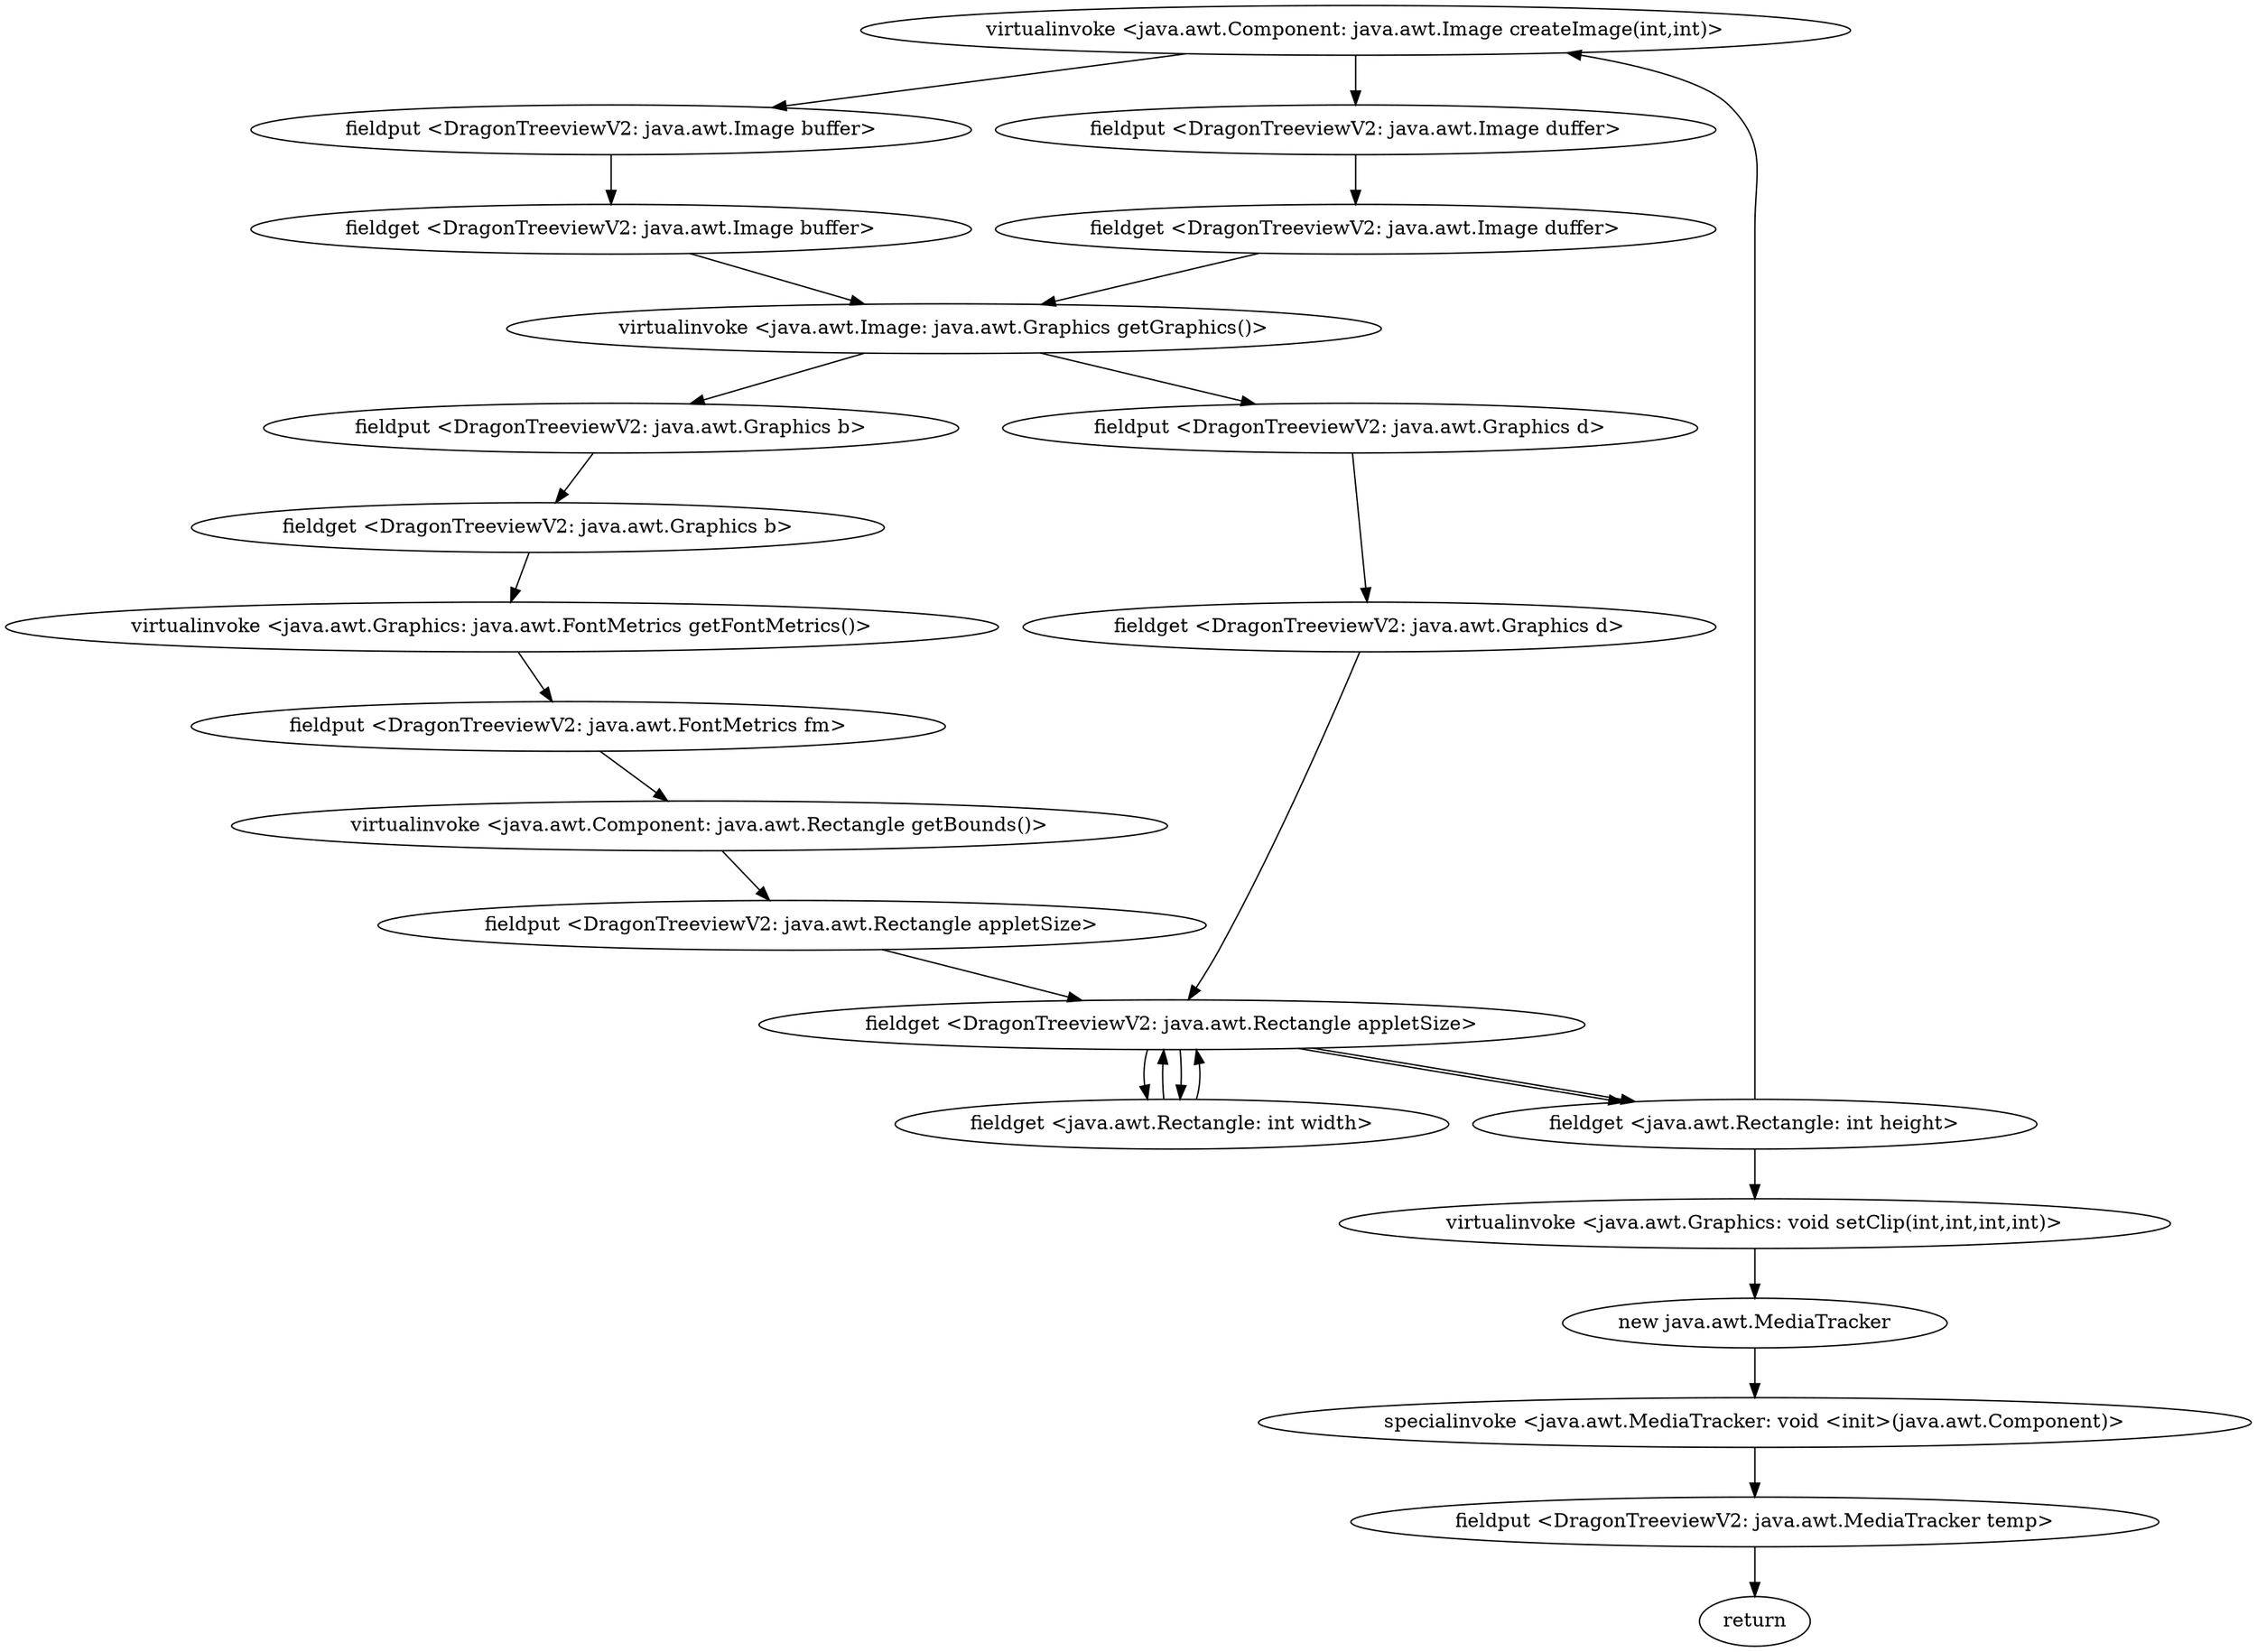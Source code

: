 digraph "" {
"virtualinvoke <java.awt.Component: java.awt.Image createImage(int,int)>";
 "virtualinvoke <java.awt.Component: java.awt.Image createImage(int,int)>"->"fieldput <DragonTreeviewV2: java.awt.Image buffer>";
 "fieldput <DragonTreeviewV2: java.awt.Image buffer>"->"fieldget <DragonTreeviewV2: java.awt.Image buffer>";
 "fieldget <DragonTreeviewV2: java.awt.Image buffer>"->"virtualinvoke <java.awt.Image: java.awt.Graphics getGraphics()>";
 "virtualinvoke <java.awt.Image: java.awt.Graphics getGraphics()>"->"fieldput <DragonTreeviewV2: java.awt.Graphics b>";
 "fieldput <DragonTreeviewV2: java.awt.Graphics b>"->"fieldget <DragonTreeviewV2: java.awt.Graphics b>";
 "fieldget <DragonTreeviewV2: java.awt.Graphics b>"->"virtualinvoke <java.awt.Graphics: java.awt.FontMetrics getFontMetrics()>";
 "virtualinvoke <java.awt.Graphics: java.awt.FontMetrics getFontMetrics()>"->"fieldput <DragonTreeviewV2: java.awt.FontMetrics fm>";
 "fieldput <DragonTreeviewV2: java.awt.FontMetrics fm>"->"virtualinvoke <java.awt.Component: java.awt.Rectangle getBounds()>";
 "virtualinvoke <java.awt.Component: java.awt.Rectangle getBounds()>"->"fieldput <DragonTreeviewV2: java.awt.Rectangle appletSize>";
 "fieldput <DragonTreeviewV2: java.awt.Rectangle appletSize>"->"fieldget <DragonTreeviewV2: java.awt.Rectangle appletSize>";
 "fieldget <DragonTreeviewV2: java.awt.Rectangle appletSize>"->"fieldget <java.awt.Rectangle: int width>";
 "fieldget <java.awt.Rectangle: int width>"->"fieldget <DragonTreeviewV2: java.awt.Rectangle appletSize>";
 "fieldget <DragonTreeviewV2: java.awt.Rectangle appletSize>"->"fieldget <java.awt.Rectangle: int height>";
 "fieldget <java.awt.Rectangle: int height>"->"virtualinvoke <java.awt.Component: java.awt.Image createImage(int,int)>";
 "virtualinvoke <java.awt.Component: java.awt.Image createImage(int,int)>"->"fieldput <DragonTreeviewV2: java.awt.Image duffer>";
 "fieldput <DragonTreeviewV2: java.awt.Image duffer>"->"fieldget <DragonTreeviewV2: java.awt.Image duffer>";
 "fieldget <DragonTreeviewV2: java.awt.Image duffer>"->"virtualinvoke <java.awt.Image: java.awt.Graphics getGraphics()>";
 "virtualinvoke <java.awt.Image: java.awt.Graphics getGraphics()>"->"fieldput <DragonTreeviewV2: java.awt.Graphics d>";
 "fieldput <DragonTreeviewV2: java.awt.Graphics d>"->"fieldget <DragonTreeviewV2: java.awt.Graphics d>";
 "fieldget <DragonTreeviewV2: java.awt.Graphics d>"->"fieldget <DragonTreeviewV2: java.awt.Rectangle appletSize>";
 "fieldget <DragonTreeviewV2: java.awt.Rectangle appletSize>"->"fieldget <java.awt.Rectangle: int width>";
 "fieldget <java.awt.Rectangle: int width>"->"fieldget <DragonTreeviewV2: java.awt.Rectangle appletSize>";
 "fieldget <DragonTreeviewV2: java.awt.Rectangle appletSize>"->"fieldget <java.awt.Rectangle: int height>";
 "fieldget <java.awt.Rectangle: int height>"->"virtualinvoke <java.awt.Graphics: void setClip(int,int,int,int)>";
 "virtualinvoke <java.awt.Graphics: void setClip(int,int,int,int)>"->"new java.awt.MediaTracker";
 "new java.awt.MediaTracker"->"specialinvoke <java.awt.MediaTracker: void <init>(java.awt.Component)>";
 "specialinvoke <java.awt.MediaTracker: void <init>(java.awt.Component)>"->"fieldput <DragonTreeviewV2: java.awt.MediaTracker temp>";
 "fieldput <DragonTreeviewV2: java.awt.MediaTracker temp>"->"return";
}
